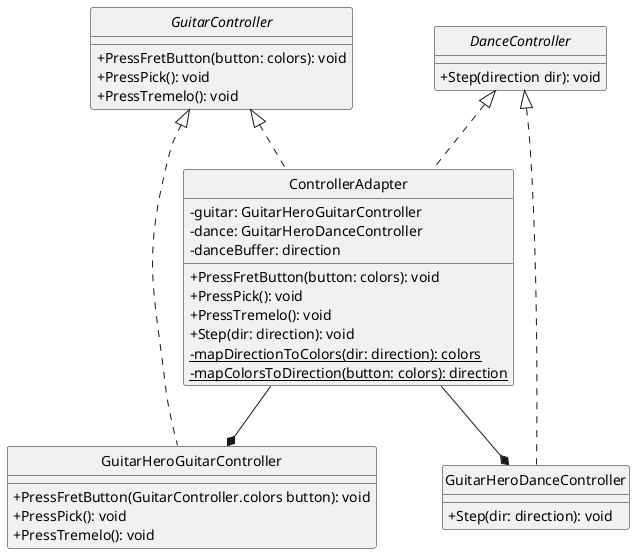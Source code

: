 @startuml
skinparam classAttributeIconSize 0

interface GuitarController {
  +PressFretButton(button: colors): void
  +PressPick(): void
  +PressTremelo(): void
}

interface DanceController {
  +Step(direction dir): void
}

class GuitarHeroGuitarController implements GuitarController {
  +PressFretButton(GuitarController.colors button): void
  +PressPick(): void
  +PressTremelo(): void
}

class GuitarHeroDanceController implements DanceController {
  +Step(dir: direction): void
}


class ControllerAdapter implements GuitarController, DanceController {
  -guitar: GuitarHeroGuitarController
  -dance: GuitarHeroDanceController
  -danceBuffer: direction
  +PressFretButton(button: colors): void
  +PressPick(): void
  +PressTremelo(): void
  +Step(dir: direction): void
  {static} -mapDirectionToColors(dir: direction): colors
  {static} -mapColorsToDirection(button: colors): direction
}

ControllerAdapter --* GuitarHeroGuitarController
ControllerAdapter --* GuitarHeroDanceController

hide circle
@enduml
